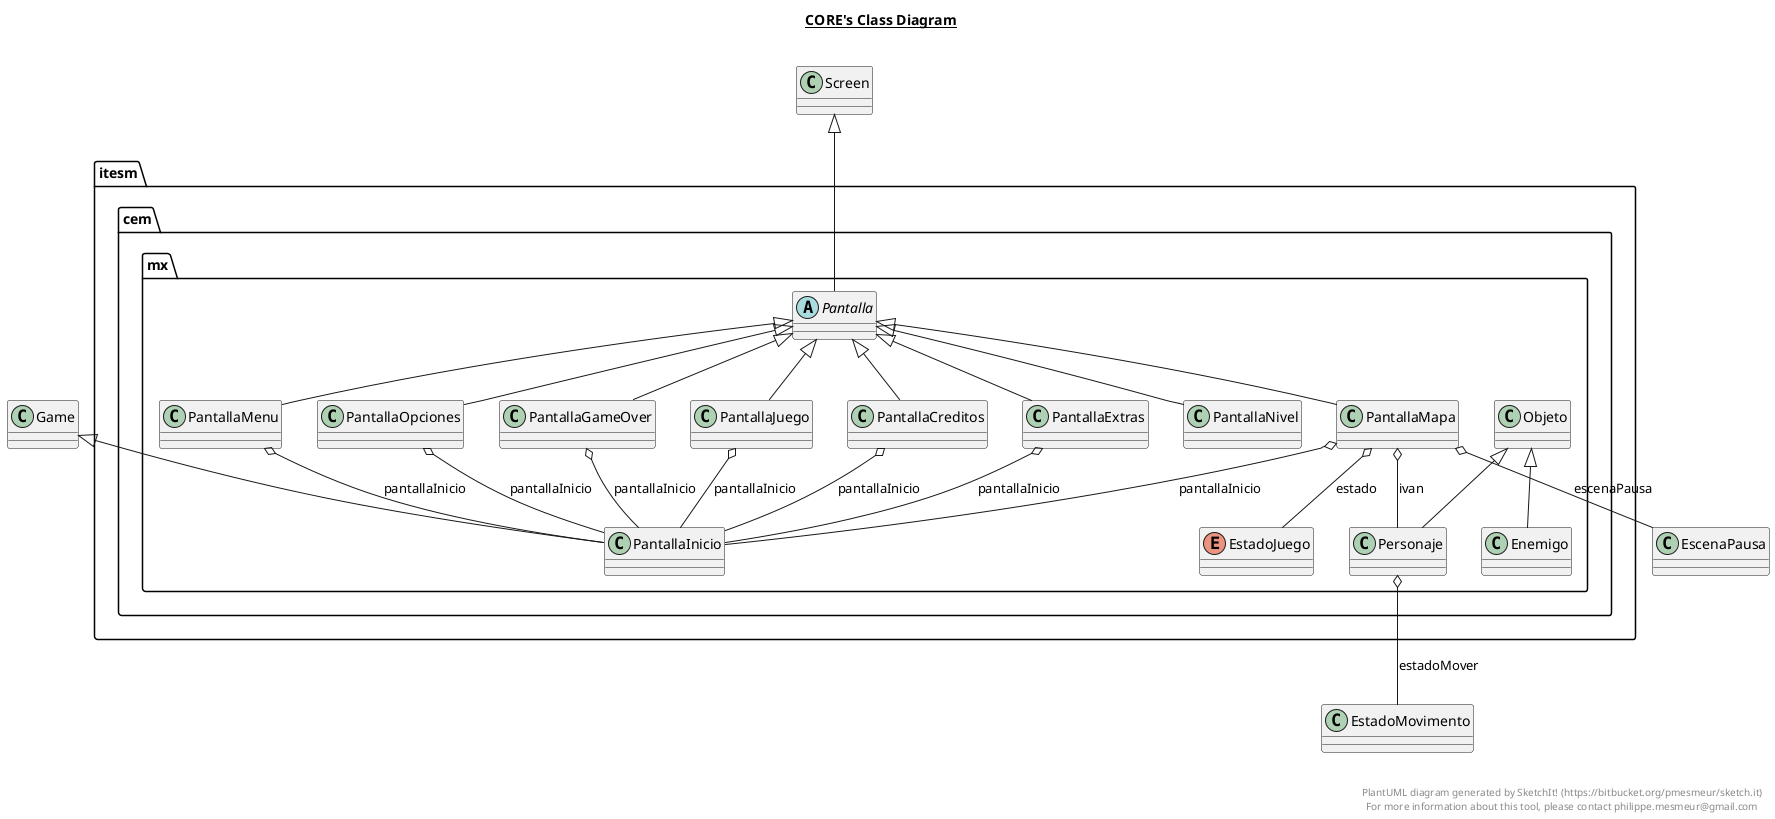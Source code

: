 @startuml

title __CORE's Class Diagram__\n

  package itesm.cem.mx {
    class Enemigo {
    }
  }
  

  package itesm.cem.mx {
    enum EstadoJuego {
    }
  }
  

  package itesm.cem.mx {
    class Objeto {
    }
  }
  

  package itesm.cem.mx {
    abstract class Pantalla {
    }
  }
  

  package itesm.cem.mx {
    class PantallaCreditos {
    }
  }
  

  package itesm.cem.mx {
    class PantallaExtras {
    }
  }
  

  package itesm.cem.mx {
    class PantallaGameOver {
    }
  }
  

  package itesm.cem.mx {
    class PantallaInicio {
    }
  }
  

  package itesm.cem.mx {
    class PantallaJuego {
    }
  }
  

  package itesm.cem.mx {
    class PantallaMapa {
    }
  }
  

  package itesm.cem.mx {
    class PantallaMenu {
    }
  }
  

  package itesm.cem.mx {
    class PantallaNivel {
    }
  }
  

  package itesm.cem.mx {
    class PantallaOpciones {
    }
  }
  

  package itesm.cem.mx {
    class Personaje {
    }
  }
  

  Enemigo -up-|> Objeto
  Pantalla -up-|> Screen
  PantallaCreditos -up-|> Pantalla
  PantallaCreditos o-- PantallaInicio : pantallaInicio
  PantallaExtras -up-|> Pantalla
  PantallaExtras o-- PantallaInicio : pantallaInicio
  PantallaGameOver -up-|> Pantalla
  PantallaGameOver o-- PantallaInicio : pantallaInicio
  PantallaInicio -up-|> Game
  PantallaJuego -up-|> Pantalla
  PantallaJuego o-- PantallaInicio : pantallaInicio
  PantallaMapa -up-|> Pantalla
  PantallaMapa o-- PantallaInicio : pantallaInicio
  PantallaMapa o-- EstadoJuego : estado
  PantallaMapa o-- EscenaPausa : escenaPausa
  PantallaMapa o-- Personaje : ivan
  PantallaMenu -up-|> Pantalla
  PantallaMenu o-- PantallaInicio : pantallaInicio
  PantallaNivel -up-|> Pantalla
  PantallaOpciones -up-|> Pantalla
  PantallaOpciones o-- PantallaInicio : pantallaInicio
  Personaje -up-|> Objeto
  Personaje o-- EstadoMovimento : estadoMover


right footer


PlantUML diagram generated by SketchIt! (https://bitbucket.org/pmesmeur/sketch.it)
For more information about this tool, please contact philippe.mesmeur@gmail.com
endfooter

@enduml
